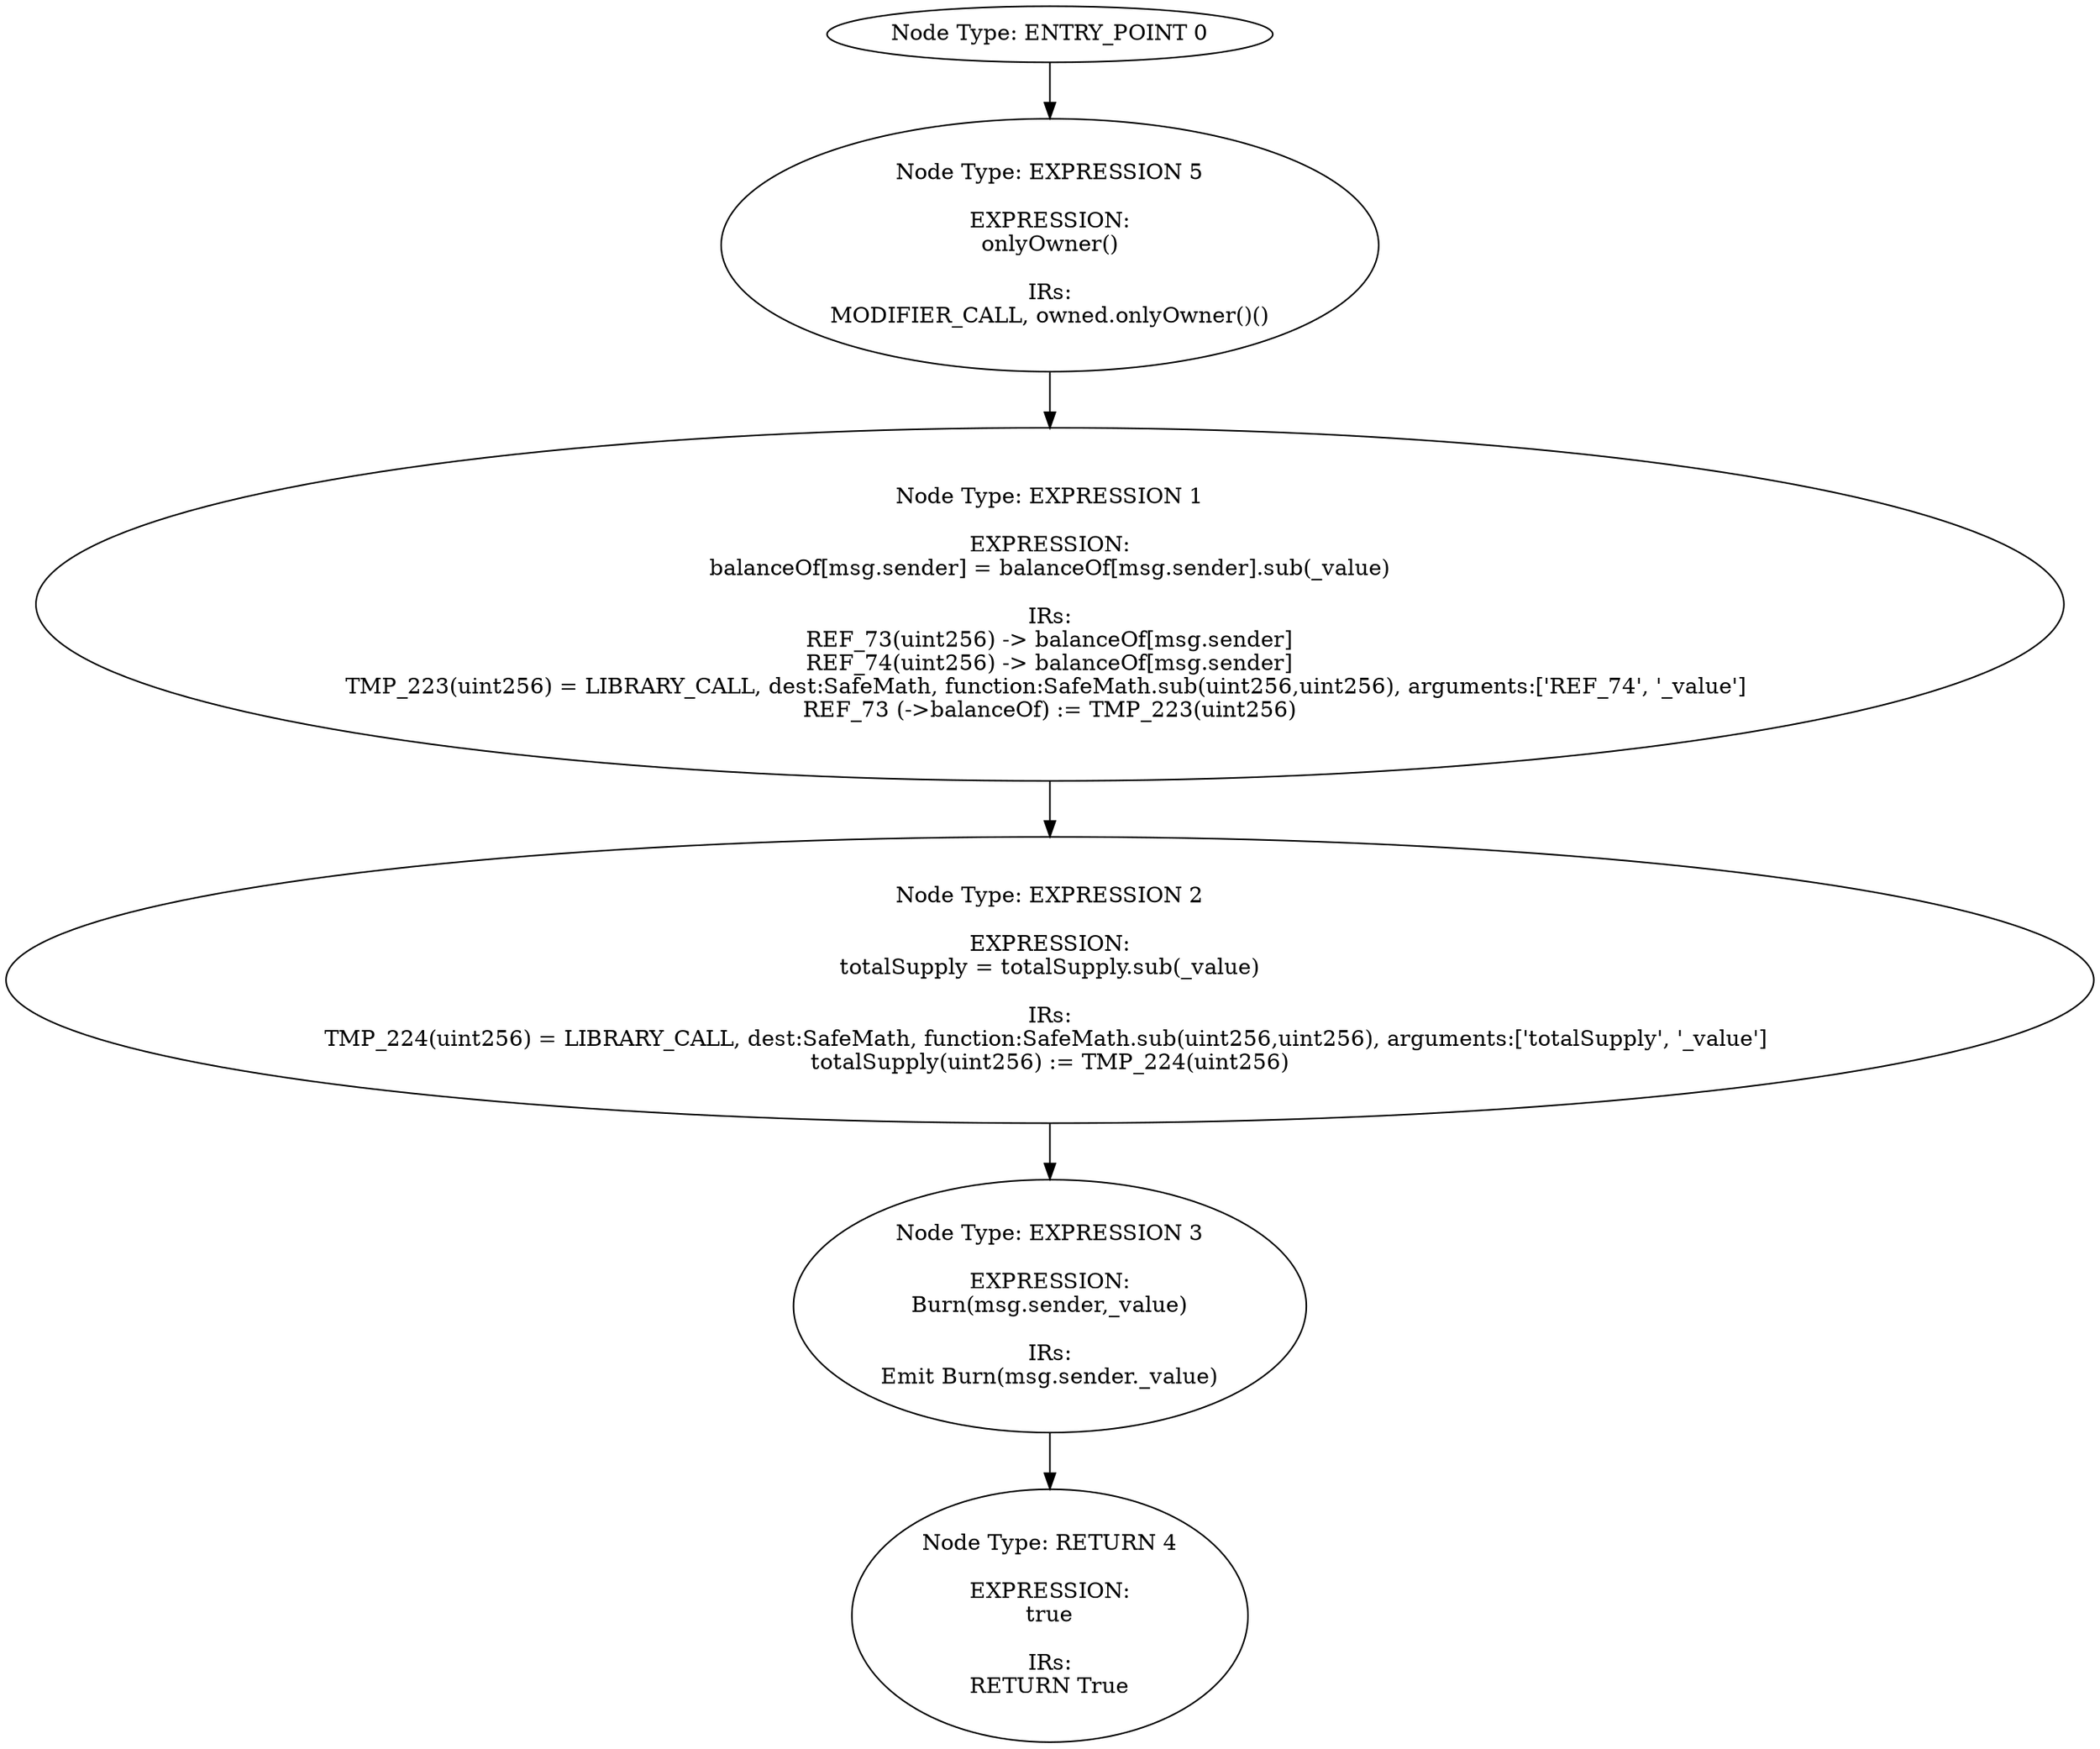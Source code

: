 digraph{
0[label="Node Type: ENTRY_POINT 0
"];
0->5;
1[label="Node Type: EXPRESSION 1

EXPRESSION:
balanceOf[msg.sender] = balanceOf[msg.sender].sub(_value)

IRs:
REF_73(uint256) -> balanceOf[msg.sender]
REF_74(uint256) -> balanceOf[msg.sender]
TMP_223(uint256) = LIBRARY_CALL, dest:SafeMath, function:SafeMath.sub(uint256,uint256), arguments:['REF_74', '_value'] 
REF_73 (->balanceOf) := TMP_223(uint256)"];
1->2;
2[label="Node Type: EXPRESSION 2

EXPRESSION:
totalSupply = totalSupply.sub(_value)

IRs:
TMP_224(uint256) = LIBRARY_CALL, dest:SafeMath, function:SafeMath.sub(uint256,uint256), arguments:['totalSupply', '_value'] 
totalSupply(uint256) := TMP_224(uint256)"];
2->3;
3[label="Node Type: EXPRESSION 3

EXPRESSION:
Burn(msg.sender,_value)

IRs:
Emit Burn(msg.sender._value)"];
3->4;
4[label="Node Type: RETURN 4

EXPRESSION:
true

IRs:
RETURN True"];
5[label="Node Type: EXPRESSION 5

EXPRESSION:
onlyOwner()

IRs:
MODIFIER_CALL, owned.onlyOwner()()"];
5->1;
}
